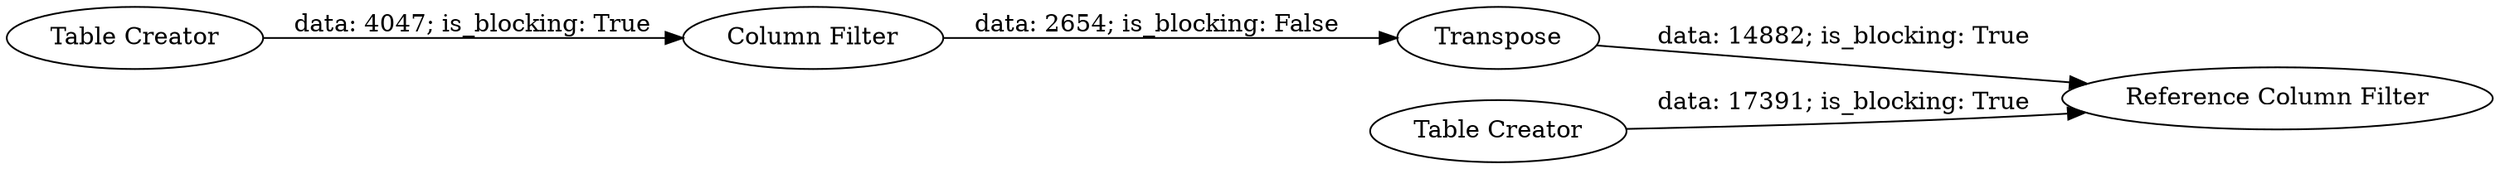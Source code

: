 digraph {
	"-8716868273363604627_1" [label="Table Creator"]
	"-8716868273363604627_2" [label="Table Creator"]
	"-8716868273363604627_5" [label="Reference Column Filter"]
	"-8716868273363604627_4" [label="Column Filter"]
	"-8716868273363604627_3" [label=Transpose]
	"-8716868273363604627_2" -> "-8716868273363604627_5" [label="data: 17391; is_blocking: True"]
	"-8716868273363604627_4" -> "-8716868273363604627_3" [label="data: 2654; is_blocking: False"]
	"-8716868273363604627_3" -> "-8716868273363604627_5" [label="data: 14882; is_blocking: True"]
	"-8716868273363604627_1" -> "-8716868273363604627_4" [label="data: 4047; is_blocking: True"]
	rankdir=LR
}
